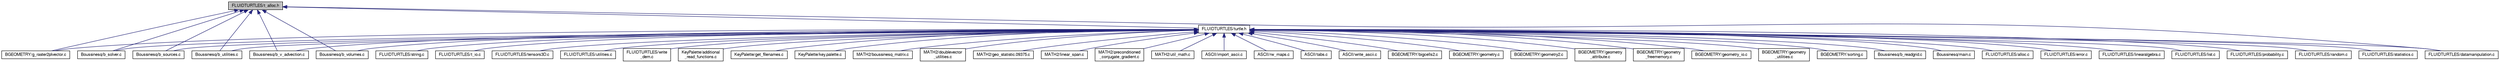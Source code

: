 digraph "FLUIDTURTLES/t_alloc.h"
{
  bgcolor="transparent";
  edge [fontname="FreeSans",fontsize="10",labelfontname="FreeSans",labelfontsize="10"];
  node [fontname="FreeSans",fontsize="10",shape=record];
  Node1 [label="FLUIDTURTLES/t_alloc.h",height=0.2,width=0.4,color="black", fillcolor="grey75", style="filled" fontcolor="black"];
  Node1 -> Node2 [dir="back",color="midnightblue",fontsize="10",style="solid",fontname="FreeSans"];
  Node2 [label="BGEOMETRY/g_raster2plvector.c",height=0.2,width=0.4,color="black",URL="$g__raster2plvector_8c.html"];
  Node1 -> Node3 [dir="back",color="midnightblue",fontsize="10",style="solid",fontname="FreeSans"];
  Node3 [label="Boussinesq/b_solver.c",height=0.2,width=0.4,color="black",URL="$b__solver_8c.html"];
  Node1 -> Node4 [dir="back",color="midnightblue",fontsize="10",style="solid",fontname="FreeSans"];
  Node4 [label="Boussinesq/b_sources.c",height=0.2,width=0.4,color="black",URL="$b__sources_8c.html"];
  Node1 -> Node5 [dir="back",color="midnightblue",fontsize="10",style="solid",fontname="FreeSans"];
  Node5 [label="Boussinesq/b_utilities.c",height=0.2,width=0.4,color="black",URL="$b__utilities_8c.html"];
  Node1 -> Node6 [dir="back",color="midnightblue",fontsize="10",style="solid",fontname="FreeSans"];
  Node6 [label="Boussinesq/b_v_advection.c",height=0.2,width=0.4,color="black",URL="$b__v__advection_8c.html"];
  Node1 -> Node7 [dir="back",color="midnightblue",fontsize="10",style="solid",fontname="FreeSans"];
  Node7 [label="Boussinesq/b_volumes.c",height=0.2,width=0.4,color="black",URL="$b__volumes_8c.html"];
  Node1 -> Node8 [dir="back",color="midnightblue",fontsize="10",style="solid",fontname="FreeSans"];
  Node8 [label="FLUIDTURTLES/turtle.h",height=0.2,width=0.4,color="black",URL="$turtle_8h.html"];
  Node8 -> Node9 [dir="back",color="midnightblue",fontsize="10",style="solid",fontname="FreeSans"];
  Node9 [label="ASCII/import_ascii.c",height=0.2,width=0.4,color="black",URL="$import__ascii_8c.html"];
  Node8 -> Node10 [dir="back",color="midnightblue",fontsize="10",style="solid",fontname="FreeSans"];
  Node10 [label="ASCII/rw_maps.c",height=0.2,width=0.4,color="black",URL="$rw__maps_8c.html"];
  Node8 -> Node11 [dir="back",color="midnightblue",fontsize="10",style="solid",fontname="FreeSans"];
  Node11 [label="ASCII/tabs.c",height=0.2,width=0.4,color="black",URL="$tabs_8c.html"];
  Node8 -> Node12 [dir="back",color="midnightblue",fontsize="10",style="solid",fontname="FreeSans"];
  Node12 [label="ASCII/write_ascii.c",height=0.2,width=0.4,color="black",URL="$write__ascii_8c.html"];
  Node8 -> Node13 [dir="back",color="midnightblue",fontsize="10",style="solid",fontname="FreeSans"];
  Node13 [label="BGEOMETRY/bigcells2.c",height=0.2,width=0.4,color="black",URL="$bigcells2_8c.html"];
  Node8 -> Node2 [dir="back",color="midnightblue",fontsize="10",style="solid",fontname="FreeSans"];
  Node8 -> Node14 [dir="back",color="midnightblue",fontsize="10",style="solid",fontname="FreeSans"];
  Node14 [label="BGEOMETRY/geometry.c",height=0.2,width=0.4,color="black",URL="$geometry_8c.html"];
  Node8 -> Node15 [dir="back",color="midnightblue",fontsize="10",style="solid",fontname="FreeSans"];
  Node15 [label="BGEOMETRY/geometry2.c",height=0.2,width=0.4,color="black",URL="$geometry2_8c.html"];
  Node8 -> Node16 [dir="back",color="midnightblue",fontsize="10",style="solid",fontname="FreeSans"];
  Node16 [label="BGEOMETRY/geometry\l_attribute.c",height=0.2,width=0.4,color="black",URL="$geometry__attribute_8c.html"];
  Node8 -> Node17 [dir="back",color="midnightblue",fontsize="10",style="solid",fontname="FreeSans"];
  Node17 [label="BGEOMETRY/geometry\l_freememory.c",height=0.2,width=0.4,color="black",URL="$geometry__freememory_8c.html"];
  Node8 -> Node18 [dir="back",color="midnightblue",fontsize="10",style="solid",fontname="FreeSans"];
  Node18 [label="BGEOMETRY/geometry_io.c",height=0.2,width=0.4,color="black",URL="$geometry__io_8c.html"];
  Node8 -> Node19 [dir="back",color="midnightblue",fontsize="10",style="solid",fontname="FreeSans"];
  Node19 [label="BGEOMETRY/geometry\l_utilities.c",height=0.2,width=0.4,color="black",URL="$geometry__utilities_8c.html"];
  Node8 -> Node20 [dir="back",color="midnightblue",fontsize="10",style="solid",fontname="FreeSans"];
  Node20 [label="BGEOMETRY/sorting.c",height=0.2,width=0.4,color="black",URL="$sorting_8c.html"];
  Node8 -> Node21 [dir="back",color="midnightblue",fontsize="10",style="solid",fontname="FreeSans"];
  Node21 [label="Boussinesq/b_readgrid.c",height=0.2,width=0.4,color="black",URL="$b__readgrid_8c.html"];
  Node8 -> Node3 [dir="back",color="midnightblue",fontsize="10",style="solid",fontname="FreeSans"];
  Node8 -> Node4 [dir="back",color="midnightblue",fontsize="10",style="solid",fontname="FreeSans"];
  Node8 -> Node5 [dir="back",color="midnightblue",fontsize="10",style="solid",fontname="FreeSans"];
  Node8 -> Node6 [dir="back",color="midnightblue",fontsize="10",style="solid",fontname="FreeSans"];
  Node8 -> Node7 [dir="back",color="midnightblue",fontsize="10",style="solid",fontname="FreeSans"];
  Node8 -> Node22 [dir="back",color="midnightblue",fontsize="10",style="solid",fontname="FreeSans"];
  Node22 [label="Boussinesq/main.c",height=0.2,width=0.4,color="black",URL="$main_8c.html"];
  Node8 -> Node23 [dir="back",color="midnightblue",fontsize="10",style="solid",fontname="FreeSans"];
  Node23 [label="FLUIDTURTLES/alloc.c",height=0.2,width=0.4,color="black",URL="$alloc_8c.html"];
  Node8 -> Node24 [dir="back",color="midnightblue",fontsize="10",style="solid",fontname="FreeSans"];
  Node24 [label="FLUIDTURTLES/datamanipulation.c",height=0.2,width=0.4,color="black",URL="$datamanipulation_8c.html"];
  Node8 -> Node25 [dir="back",color="midnightblue",fontsize="10",style="solid",fontname="FreeSans"];
  Node25 [label="FLUIDTURTLES/error.c",height=0.2,width=0.4,color="black",URL="$error_8c.html"];
  Node8 -> Node26 [dir="back",color="midnightblue",fontsize="10",style="solid",fontname="FreeSans"];
  Node26 [label="FLUIDTURTLES/linearalgebra.c",height=0.2,width=0.4,color="black",URL="$linearalgebra_8c.html"];
  Node8 -> Node27 [dir="back",color="midnightblue",fontsize="10",style="solid",fontname="FreeSans"];
  Node27 [label="FLUIDTURTLES/list.c",height=0.2,width=0.4,color="black",URL="$list_8c.html"];
  Node8 -> Node28 [dir="back",color="midnightblue",fontsize="10",style="solid",fontname="FreeSans"];
  Node28 [label="FLUIDTURTLES/probability.c",height=0.2,width=0.4,color="black",URL="$probability_8c.html"];
  Node8 -> Node29 [dir="back",color="midnightblue",fontsize="10",style="solid",fontname="FreeSans"];
  Node29 [label="FLUIDTURTLES/random.c",height=0.2,width=0.4,color="black",URL="$random_8c.html"];
  Node8 -> Node30 [dir="back",color="midnightblue",fontsize="10",style="solid",fontname="FreeSans"];
  Node30 [label="FLUIDTURTLES/statistics.c",height=0.2,width=0.4,color="black",URL="$statistics_8c.html"];
  Node8 -> Node31 [dir="back",color="midnightblue",fontsize="10",style="solid",fontname="FreeSans"];
  Node31 [label="FLUIDTURTLES/string.c",height=0.2,width=0.4,color="black",URL="$string_8c.html"];
  Node8 -> Node32 [dir="back",color="midnightblue",fontsize="10",style="solid",fontname="FreeSans"];
  Node32 [label="FLUIDTURTLES/t_io.c",height=0.2,width=0.4,color="black",URL="$t__io_8c.html"];
  Node8 -> Node33 [dir="back",color="midnightblue",fontsize="10",style="solid",fontname="FreeSans"];
  Node33 [label="FLUIDTURTLES/tensors3D.c",height=0.2,width=0.4,color="black",URL="$tensors3_d_8c.html"];
  Node8 -> Node34 [dir="back",color="midnightblue",fontsize="10",style="solid",fontname="FreeSans"];
  Node34 [label="FLUIDTURTLES/utilities.c",height=0.2,width=0.4,color="black",URL="$utilities_8c.html"];
  Node8 -> Node35 [dir="back",color="midnightblue",fontsize="10",style="solid",fontname="FreeSans"];
  Node35 [label="FLUIDTURTLES/write\l_dem.c",height=0.2,width=0.4,color="black",URL="$write__dem_8c.html"];
  Node8 -> Node36 [dir="back",color="midnightblue",fontsize="10",style="solid",fontname="FreeSans"];
  Node36 [label="KeyPalette/additional\l_read_functions.c",height=0.2,width=0.4,color="black",URL="$additional__read__functions_8c.html"];
  Node8 -> Node37 [dir="back",color="midnightblue",fontsize="10",style="solid",fontname="FreeSans"];
  Node37 [label="KeyPalette/get_filenames.c",height=0.2,width=0.4,color="black",URL="$get__filenames_8c.html"];
  Node8 -> Node38 [dir="back",color="midnightblue",fontsize="10",style="solid",fontname="FreeSans"];
  Node38 [label="KeyPalette/key.palette.c",height=0.2,width=0.4,color="black",URL="$key_8palette_8c.html"];
  Node8 -> Node39 [dir="back",color="midnightblue",fontsize="10",style="solid",fontname="FreeSans"];
  Node39 [label="MATH2/boussinesq_matrix.c",height=0.2,width=0.4,color="black",URL="$boussinesq__matrix_8c.html"];
  Node8 -> Node40 [dir="back",color="midnightblue",fontsize="10",style="solid",fontname="FreeSans"];
  Node40 [label="MATH2/doublevector\l_utilities.c",height=0.2,width=0.4,color="black",URL="$doublevector__utilities_8c.html"];
  Node8 -> Node41 [dir="back",color="midnightblue",fontsize="10",style="solid",fontname="FreeSans"];
  Node41 [label="MATH2/geo_statistic.09375.c",height=0.2,width=0.4,color="black",URL="$geo__statistic_809375_8c.html"];
  Node8 -> Node42 [dir="back",color="midnightblue",fontsize="10",style="solid",fontname="FreeSans"];
  Node42 [label="MATH2/linear_span.c",height=0.2,width=0.4,color="black",URL="$linear__span_8c.html"];
  Node8 -> Node43 [dir="back",color="midnightblue",fontsize="10",style="solid",fontname="FreeSans"];
  Node43 [label="MATH2/preconditioned\l_conjugate_gradient.c",height=0.2,width=0.4,color="black",URL="$preconditioned__conjugate__gradient_8c.html"];
  Node8 -> Node44 [dir="back",color="midnightblue",fontsize="10",style="solid",fontname="FreeSans"];
  Node44 [label="MATH2/util_math.c",height=0.2,width=0.4,color="black",URL="$util__math_8c.html"];
  Node1 -> Node24 [dir="back",color="midnightblue",fontsize="10",style="solid",fontname="FreeSans"];
}
